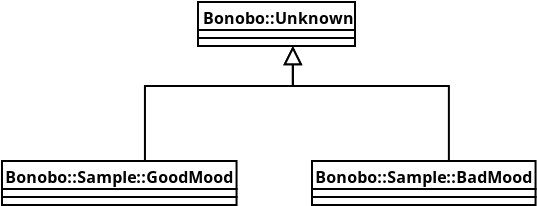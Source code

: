 <?xml version="1.0"?>
<diagram xmlns:dia="http://www.lysator.liu.se/~alla/dia/">
  <diagramdata>
    <attribute name="background">
      <color val="#ffffff"/>
    </attribute>
    <attribute name="paper">
      <composite type="paper">
        <attribute name="name">
          <string>#A4#</string>
        </attribute>
        <attribute name="tmargin">
          <real val="2.82"/>
        </attribute>
        <attribute name="bmargin">
          <real val="2.82"/>
        </attribute>
        <attribute name="lmargin">
          <real val="2.82"/>
        </attribute>
        <attribute name="rmargin">
          <real val="2.82"/>
        </attribute>
        <attribute name="is_portrait">
          <boolean val="true"/>
        </attribute>
        <attribute name="scaling">
          <real val="1"/>
        </attribute>
        <attribute name="fitto">
          <boolean val="false"/>
        </attribute>
      </composite>
    </attribute>
    <attribute name="grid">
      <composite type="grid">
        <attribute name="width_x">
          <real val="1"/>
        </attribute>
        <attribute name="width_y">
          <real val="1"/>
        </attribute>
        <attribute name="visible_x">
          <int val="1"/>
        </attribute>
        <attribute name="visible_y">
          <int val="1"/>
        </attribute>
      </composite>
    </attribute>
    <attribute name="guides">
      <composite type="guides">
        <attribute name="hguides"/>
        <attribute name="vguides"/>
      </composite>
    </attribute>
  </diagramdata>
  <layer name="Background" visible="true">
    <object type="UML - Class" version="0" id="O0">
      <attribute name="obj_pos">
        <point val="8.25,1"/>
      </attribute>
      <attribute name="obj_bb">
        <rectangle val="8.2,0.95;17.786,3.25"/>
      </attribute>
      <attribute name="elem_corner">
        <point val="8.25,1"/>
      </attribute>
      <attribute name="elem_width">
        <real val="9.486"/>
      </attribute>
      <attribute name="elem_height">
        <real val="2.2"/>
      </attribute>
      <attribute name="name">
        <string>#Bonobo::Unknown#</string>
      </attribute>
      <attribute name="stereotype">
        <string/>
      </attribute>
      <attribute name="abstract">
        <boolean val="false"/>
      </attribute>
      <attribute name="suppress_attributes">
        <boolean val="false"/>
      </attribute>
      <attribute name="suppress_operations">
        <boolean val="false"/>
      </attribute>
      <attribute name="visible_attributes">
        <boolean val="true"/>
      </attribute>
      <attribute name="visible_operations">
        <boolean val="true"/>
      </attribute>
      <attribute name="attributes"/>
      <attribute name="operations"/>
      <attribute name="template">
        <boolean val="false"/>
      </attribute>
      <attribute name="templates"/>
    </object>
    <object type="UML - Class" version="0" id="O1">
      <attribute name="obj_pos">
        <point val="-1.55,8.95"/>
      </attribute>
      <attribute name="obj_bb">
        <rectangle val="-1.6,8.9;12.794,11.2"/>
      </attribute>
      <attribute name="elem_corner">
        <point val="-1.55,8.95"/>
      </attribute>
      <attribute name="elem_width">
        <real val="14.294"/>
      </attribute>
      <attribute name="elem_height">
        <real val="2.2"/>
      </attribute>
      <attribute name="name">
        <string>#Bonobo::Sample::GoodMood#</string>
      </attribute>
      <attribute name="stereotype">
        <string/>
      </attribute>
      <attribute name="abstract">
        <boolean val="false"/>
      </attribute>
      <attribute name="suppress_attributes">
        <boolean val="false"/>
      </attribute>
      <attribute name="suppress_operations">
        <boolean val="false"/>
      </attribute>
      <attribute name="visible_attributes">
        <boolean val="true"/>
      </attribute>
      <attribute name="visible_operations">
        <boolean val="true"/>
      </attribute>
      <attribute name="attributes"/>
      <attribute name="operations"/>
      <attribute name="template">
        <boolean val="false"/>
      </attribute>
      <attribute name="templates"/>
    </object>
    <object type="UML - Class" version="0" id="O2">
      <attribute name="obj_pos">
        <point val="13.95,8.95"/>
      </attribute>
      <attribute name="obj_bb">
        <rectangle val="13.9,8.9;27.688,11.2"/>
      </attribute>
      <attribute name="elem_corner">
        <point val="13.95,8.95"/>
      </attribute>
      <attribute name="elem_width">
        <real val="13.688"/>
      </attribute>
      <attribute name="elem_height">
        <real val="2.2"/>
      </attribute>
      <attribute name="name">
        <string>#Bonobo::Sample::BadMood#</string>
      </attribute>
      <attribute name="stereotype">
        <string/>
      </attribute>
      <attribute name="abstract">
        <boolean val="false"/>
      </attribute>
      <attribute name="suppress_attributes">
        <boolean val="false"/>
      </attribute>
      <attribute name="suppress_operations">
        <boolean val="false"/>
      </attribute>
      <attribute name="visible_attributes">
        <boolean val="true"/>
      </attribute>
      <attribute name="visible_operations">
        <boolean val="true"/>
      </attribute>
      <attribute name="attributes"/>
      <attribute name="operations"/>
      <attribute name="template">
        <boolean val="false"/>
      </attribute>
      <attribute name="templates"/>
    </object>
    <object type="UML - Generalization" version="0" id="O3">
      <attribute name="obj_pos">
        <point val="12.993,3.2"/>
      </attribute>
      <attribute name="obj_bb">
        <rectangle val="4.747,2.35;13.843,9.8"/>
      </attribute>
      <attribute name="orth_points">
        <point val="12.993,3.2"/>
        <point val="12.993,5.2"/>
        <point val="5.597,5.2"/>
        <point val="5.597,8.95"/>
      </attribute>
      <attribute name="orth_orient">
        <enum val="1"/>
        <enum val="0"/>
        <enum val="1"/>
      </attribute>
      <attribute name="name">
        <string/>
      </attribute>
      <attribute name="stereotype">
        <string/>
      </attribute>
      <connections>
        <connection handle="0" to="O0" connection="6"/>
        <connection handle="1" to="O1" connection="1"/>
      </connections>
    </object>
    <object type="UML - Generalization" version="0" id="O4">
      <attribute name="obj_pos">
        <point val="12.993,3.2"/>
      </attribute>
      <attribute name="obj_bb">
        <rectangle val="12.143,2.35;21.644,9.8"/>
      </attribute>
      <attribute name="orth_points">
        <point val="12.993,3.2"/>
        <point val="12.993,5.2"/>
        <point val="20.794,5.2"/>
        <point val="20.794,8.95"/>
      </attribute>
      <attribute name="orth_orient">
        <enum val="1"/>
        <enum val="0"/>
        <enum val="1"/>
      </attribute>
      <attribute name="name">
        <string/>
      </attribute>
      <attribute name="stereotype">
        <string/>
      </attribute>
      <connections>
        <connection handle="0" to="O0" connection="6"/>
        <connection handle="1" to="O2" connection="1"/>
      </connections>
    </object>
  </layer>
</diagram>
